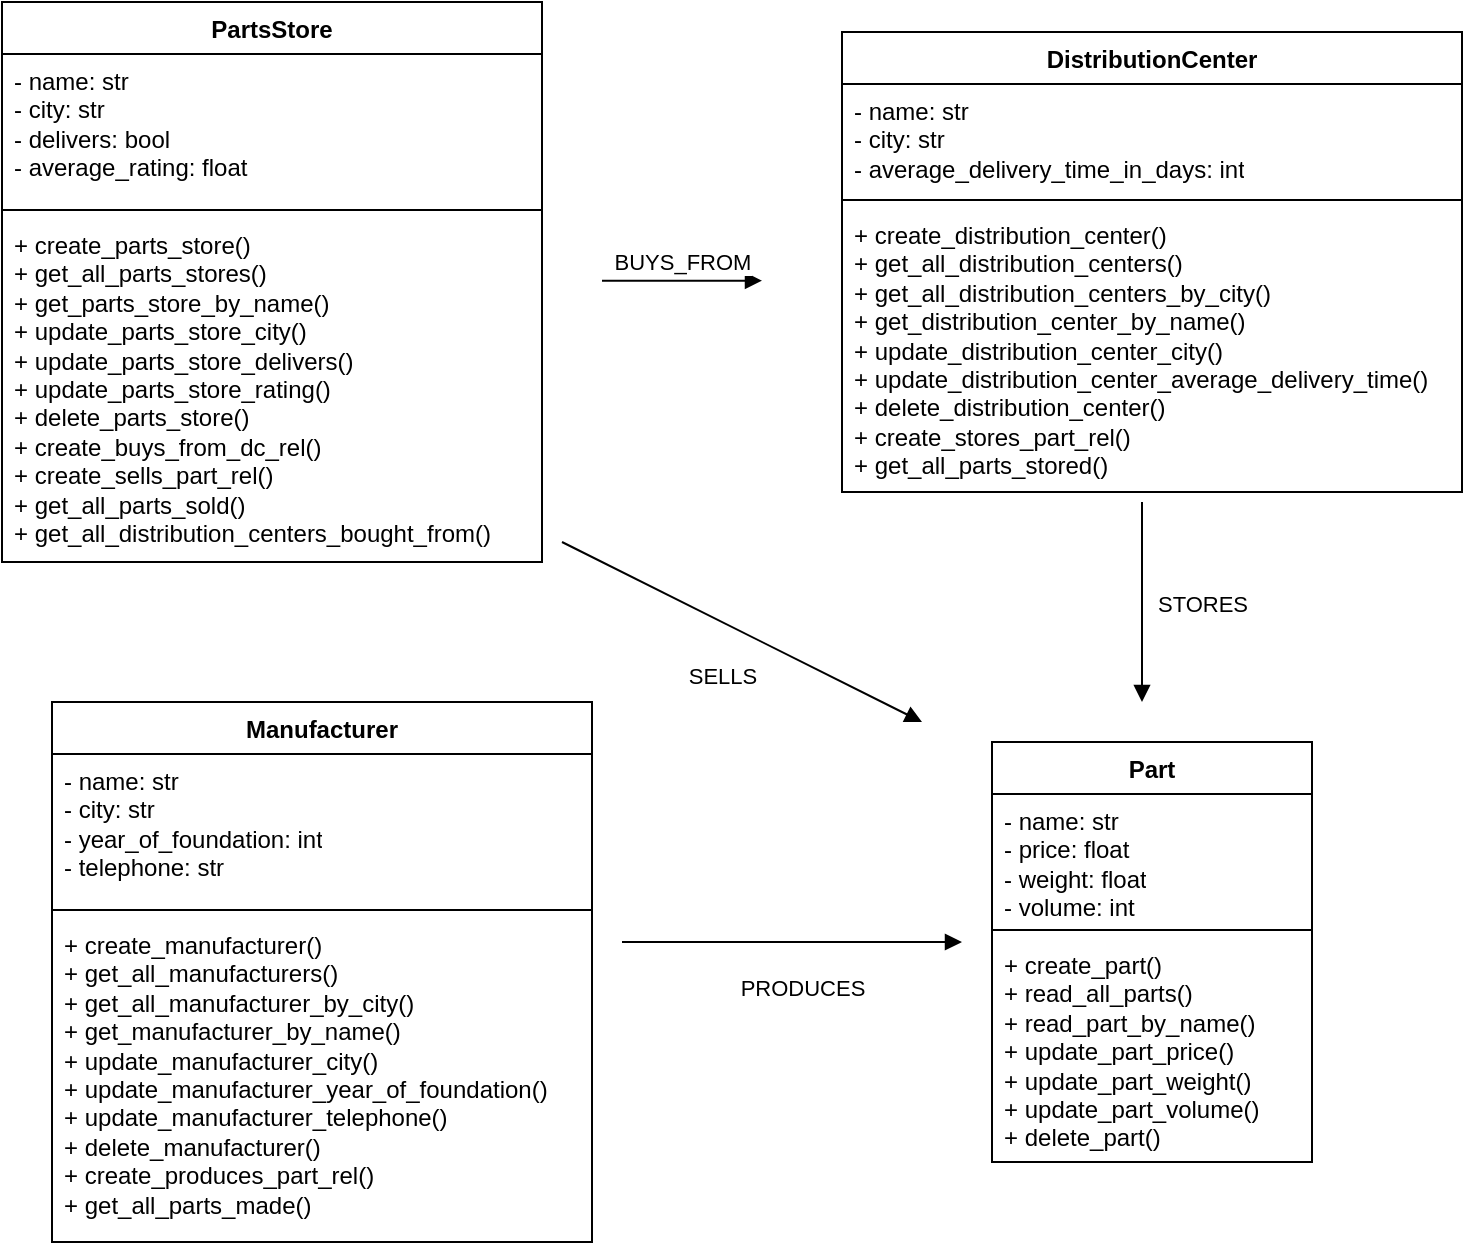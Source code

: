 <mxfile version="22.1.4" type="device">
  <diagram name="Página-1" id="U7F5Qf25LLoyPRSDERNL">
    <mxGraphModel dx="1028" dy="556" grid="1" gridSize="10" guides="1" tooltips="1" connect="1" arrows="1" fold="1" page="1" pageScale="1" pageWidth="827" pageHeight="1169" math="0" shadow="0">
      <root>
        <mxCell id="0" />
        <mxCell id="1" parent="0" />
        <mxCell id="CUtsK59nNa0hLksJjuOC-1" value="Manufacturer&lt;br&gt;" style="swimlane;fontStyle=1;align=center;verticalAlign=top;childLayout=stackLayout;horizontal=1;startSize=26;horizontalStack=0;resizeParent=1;resizeParentMax=0;resizeLast=0;collapsible=1;marginBottom=0;whiteSpace=wrap;html=1;" parent="1" vertex="1">
          <mxGeometry x="85" y="360" width="270" height="270" as="geometry" />
        </mxCell>
        <mxCell id="CUtsK59nNa0hLksJjuOC-2" value="&lt;div&gt;- name: str&amp;nbsp;&lt;/div&gt;&lt;div&gt;- city: str&lt;/div&gt;&lt;div&gt;- year_of_foundation: int&lt;/div&gt;&lt;div&gt;- telephone: str&lt;/div&gt;" style="text;strokeColor=none;fillColor=none;align=left;verticalAlign=top;spacingLeft=4;spacingRight=4;overflow=hidden;rotatable=0;points=[[0,0.5],[1,0.5]];portConstraint=eastwest;whiteSpace=wrap;html=1;" parent="CUtsK59nNa0hLksJjuOC-1" vertex="1">
          <mxGeometry y="26" width="270" height="74" as="geometry" />
        </mxCell>
        <mxCell id="CUtsK59nNa0hLksJjuOC-3" value="" style="line;strokeWidth=1;fillColor=none;align=left;verticalAlign=middle;spacingTop=-1;spacingLeft=3;spacingRight=3;rotatable=0;labelPosition=right;points=[];portConstraint=eastwest;strokeColor=inherit;" parent="CUtsK59nNa0hLksJjuOC-1" vertex="1">
          <mxGeometry y="100" width="270" height="8" as="geometry" />
        </mxCell>
        <mxCell id="CUtsK59nNa0hLksJjuOC-4" value="&lt;div&gt;+ create_manufacturer()&lt;/div&gt;&lt;div&gt;+ get_all_manufacturers()&lt;/div&gt;&lt;div&gt;+ get_all_manufacturer_by_city()&lt;/div&gt;&lt;div&gt;+ get_manufacturer_by_name()&lt;/div&gt;&lt;div&gt;+ update_manufacturer_city()&lt;/div&gt;&lt;div&gt;+ update_manufacturer_year_of_foundation()&lt;/div&gt;&lt;div&gt;+ update_manufacturer_telephone()&lt;/div&gt;&lt;div&gt;+ delete_manufacturer()&lt;/div&gt;&lt;div&gt;+ create_produces_part_rel()&lt;/div&gt;&lt;div&gt;+ get_all_parts_made()&lt;/div&gt;" style="text;strokeColor=none;fillColor=none;align=left;verticalAlign=top;spacingLeft=4;spacingRight=4;overflow=hidden;rotatable=0;points=[[0,0.5],[1,0.5]];portConstraint=eastwest;whiteSpace=wrap;html=1;" parent="CUtsK59nNa0hLksJjuOC-1" vertex="1">
          <mxGeometry y="108" width="270" height="162" as="geometry" />
        </mxCell>
        <mxCell id="CUtsK59nNa0hLksJjuOC-5" value="DistributionCenter" style="swimlane;fontStyle=1;align=center;verticalAlign=top;childLayout=stackLayout;horizontal=1;startSize=26;horizontalStack=0;resizeParent=1;resizeParentMax=0;resizeLast=0;collapsible=1;marginBottom=0;whiteSpace=wrap;html=1;" parent="1" vertex="1">
          <mxGeometry x="480" y="25" width="310" height="230" as="geometry" />
        </mxCell>
        <mxCell id="CUtsK59nNa0hLksJjuOC-6" value="- name: str&lt;br&gt;- city: str&lt;br&gt;- average_delivery_time_in_days: int" style="text;strokeColor=none;fillColor=none;align=left;verticalAlign=top;spacingLeft=4;spacingRight=4;overflow=hidden;rotatable=0;points=[[0,0.5],[1,0.5]];portConstraint=eastwest;whiteSpace=wrap;html=1;" parent="CUtsK59nNa0hLksJjuOC-5" vertex="1">
          <mxGeometry y="26" width="310" height="54" as="geometry" />
        </mxCell>
        <mxCell id="CUtsK59nNa0hLksJjuOC-7" value="" style="line;strokeWidth=1;fillColor=none;align=left;verticalAlign=middle;spacingTop=-1;spacingLeft=3;spacingRight=3;rotatable=0;labelPosition=right;points=[];portConstraint=eastwest;strokeColor=inherit;" parent="CUtsK59nNa0hLksJjuOC-5" vertex="1">
          <mxGeometry y="80" width="310" height="8" as="geometry" />
        </mxCell>
        <mxCell id="CUtsK59nNa0hLksJjuOC-8" value="&lt;div&gt;+ create_distribution_center()&lt;/div&gt;&lt;div&gt;+ get_all_distribution_centers()&lt;/div&gt;&lt;div&gt;+ get_all_distribution_centers_by_city()&lt;/div&gt;&lt;div&gt;+ get_distribution_center_by_name()&lt;/div&gt;&lt;div&gt;+ update_distribution_center_city()&lt;/div&gt;&lt;div&gt;+ update_distribution_center_average_delivery_time()&lt;/div&gt;&lt;div&gt;+ delete_distribution_center()&lt;/div&gt;&lt;div&gt;+ create_stores_part_rel()&lt;/div&gt;&lt;div&gt;+ get_all_parts_stored()&lt;/div&gt;" style="text;strokeColor=none;fillColor=none;align=left;verticalAlign=top;spacingLeft=4;spacingRight=4;overflow=hidden;rotatable=0;points=[[0,0.5],[1,0.5]];portConstraint=eastwest;whiteSpace=wrap;html=1;" parent="CUtsK59nNa0hLksJjuOC-5" vertex="1">
          <mxGeometry y="88" width="310" height="142" as="geometry" />
        </mxCell>
        <mxCell id="CUtsK59nNa0hLksJjuOC-9" value="PartsStore" style="swimlane;fontStyle=1;align=center;verticalAlign=top;childLayout=stackLayout;horizontal=1;startSize=26;horizontalStack=0;resizeParent=1;resizeParentMax=0;resizeLast=0;collapsible=1;marginBottom=0;whiteSpace=wrap;html=1;" parent="1" vertex="1">
          <mxGeometry x="60" y="10" width="270" height="280" as="geometry" />
        </mxCell>
        <mxCell id="CUtsK59nNa0hLksJjuOC-10" value="&lt;div&gt;- name: str&lt;/div&gt;&lt;div&gt;- city: str&lt;/div&gt;&lt;div&gt;- delivers: bool&lt;/div&gt;&lt;div&gt;- average_rating: float&lt;/div&gt;&lt;div&gt;&lt;br&gt;&lt;/div&gt;" style="text;strokeColor=none;fillColor=none;align=left;verticalAlign=top;spacingLeft=4;spacingRight=4;overflow=hidden;rotatable=0;points=[[0,0.5],[1,0.5]];portConstraint=eastwest;whiteSpace=wrap;html=1;" parent="CUtsK59nNa0hLksJjuOC-9" vertex="1">
          <mxGeometry y="26" width="270" height="74" as="geometry" />
        </mxCell>
        <mxCell id="CUtsK59nNa0hLksJjuOC-11" value="" style="line;strokeWidth=1;fillColor=none;align=left;verticalAlign=middle;spacingTop=-1;spacingLeft=3;spacingRight=3;rotatable=0;labelPosition=right;points=[];portConstraint=eastwest;strokeColor=inherit;" parent="CUtsK59nNa0hLksJjuOC-9" vertex="1">
          <mxGeometry y="100" width="270" height="8" as="geometry" />
        </mxCell>
        <mxCell id="CUtsK59nNa0hLksJjuOC-12" value="&lt;div&gt;+ create_parts_store()&lt;/div&gt;&lt;div&gt;+ get_all_parts_stores()&lt;/div&gt;&lt;div&gt;+ get_parts_store_by_name()&lt;/div&gt;&lt;div&gt;+ update_parts_store_city()&lt;/div&gt;&lt;div&gt;+ update_parts_store_delivers()&lt;/div&gt;&lt;div&gt;+ update_parts_store_rating()&lt;/div&gt;&lt;div&gt;+ delete_parts_store()&lt;/div&gt;&lt;div&gt;+ create_buys_from_dc_rel()&lt;/div&gt;&lt;div&gt;+ create_sells_part_rel()&lt;br&gt;+ get_all_parts_sold()&lt;br&gt;+ get_all_distribution_centers_bought_from()&lt;/div&gt;&lt;div&gt;&lt;br&gt;&lt;/div&gt;" style="text;strokeColor=none;fillColor=none;align=left;verticalAlign=top;spacingLeft=4;spacingRight=4;overflow=hidden;rotatable=0;points=[[0,0.5],[1,0.5]];portConstraint=eastwest;whiteSpace=wrap;html=1;" parent="CUtsK59nNa0hLksJjuOC-9" vertex="1">
          <mxGeometry y="108" width="270" height="172" as="geometry" />
        </mxCell>
        <mxCell id="CUtsK59nNa0hLksJjuOC-13" value="Part" style="swimlane;fontStyle=1;align=center;verticalAlign=top;childLayout=stackLayout;horizontal=1;startSize=26;horizontalStack=0;resizeParent=1;resizeParentMax=0;resizeLast=0;collapsible=1;marginBottom=0;whiteSpace=wrap;html=1;" parent="1" vertex="1">
          <mxGeometry x="555" y="380" width="160" height="210" as="geometry" />
        </mxCell>
        <mxCell id="CUtsK59nNa0hLksJjuOC-14" value="&lt;div&gt;- name: str&lt;/div&gt;&lt;div&gt;- price: float&lt;/div&gt;&lt;div&gt;- weight: float&lt;/div&gt;&lt;div&gt;- volume: int&lt;/div&gt;" style="text;strokeColor=none;fillColor=none;align=left;verticalAlign=top;spacingLeft=4;spacingRight=4;overflow=hidden;rotatable=0;points=[[0,0.5],[1,0.5]];portConstraint=eastwest;whiteSpace=wrap;html=1;" parent="CUtsK59nNa0hLksJjuOC-13" vertex="1">
          <mxGeometry y="26" width="160" height="64" as="geometry" />
        </mxCell>
        <mxCell id="CUtsK59nNa0hLksJjuOC-15" value="" style="line;strokeWidth=1;fillColor=none;align=left;verticalAlign=middle;spacingTop=-1;spacingLeft=3;spacingRight=3;rotatable=0;labelPosition=right;points=[];portConstraint=eastwest;strokeColor=inherit;" parent="CUtsK59nNa0hLksJjuOC-13" vertex="1">
          <mxGeometry y="90" width="160" height="8" as="geometry" />
        </mxCell>
        <mxCell id="CUtsK59nNa0hLksJjuOC-16" value="&lt;div&gt;+ create_part()&lt;/div&gt;&lt;div&gt;+ read_all_parts()&lt;/div&gt;&lt;div&gt;+ read_part_by_name()&lt;/div&gt;&lt;div&gt;+ update_part_price()&lt;/div&gt;&lt;div&gt;+ update_part_weight()&lt;/div&gt;&lt;div&gt;+ update_part_volume()&lt;/div&gt;&lt;div&gt;+ delete_part()&lt;/div&gt;&lt;div&gt;&lt;br&gt;&lt;/div&gt;" style="text;strokeColor=none;fillColor=none;align=left;verticalAlign=top;spacingLeft=4;spacingRight=4;overflow=hidden;rotatable=0;points=[[0,0.5],[1,0.5]];portConstraint=eastwest;whiteSpace=wrap;html=1;" parent="CUtsK59nNa0hLksJjuOC-13" vertex="1">
          <mxGeometry y="98" width="160" height="112" as="geometry" />
        </mxCell>
        <mxCell id="CUtsK59nNa0hLksJjuOC-18" value="PRODUCES" style="html=1;verticalAlign=bottom;endArrow=block;curved=0;rounded=0;" parent="1" edge="1">
          <mxGeometry x="0.05" y="-31" width="80" relative="1" as="geometry">
            <mxPoint x="370" y="480" as="sourcePoint" />
            <mxPoint x="540" y="480" as="targetPoint" />
            <mxPoint y="1" as="offset" />
          </mxGeometry>
        </mxCell>
        <mxCell id="CUtsK59nNa0hLksJjuOC-19" value="STORES" style="html=1;verticalAlign=bottom;endArrow=block;curved=0;rounded=0;" parent="1" edge="1">
          <mxGeometry x="0.2" y="30" width="80" relative="1" as="geometry">
            <mxPoint x="630" y="260" as="sourcePoint" />
            <mxPoint x="630" y="360" as="targetPoint" />
            <mxPoint as="offset" />
          </mxGeometry>
        </mxCell>
        <mxCell id="CUtsK59nNa0hLksJjuOC-20" value="BUYS_FROM" style="html=1;verticalAlign=bottom;endArrow=block;curved=0;rounded=0;" parent="1" edge="1">
          <mxGeometry width="80" relative="1" as="geometry">
            <mxPoint x="360" y="149.33" as="sourcePoint" />
            <mxPoint x="440" y="149.33" as="targetPoint" />
          </mxGeometry>
        </mxCell>
        <mxCell id="CUtsK59nNa0hLksJjuOC-21" value="SELLS" style="html=1;verticalAlign=bottom;endArrow=block;curved=0;rounded=0;" parent="1" edge="1">
          <mxGeometry x="0.05" y="-31" width="80" relative="1" as="geometry">
            <mxPoint x="340" y="280" as="sourcePoint" />
            <mxPoint x="520" y="370" as="targetPoint" />
            <mxPoint y="1" as="offset" />
          </mxGeometry>
        </mxCell>
      </root>
    </mxGraphModel>
  </diagram>
</mxfile>

